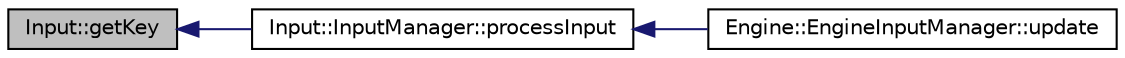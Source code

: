 digraph G
{
  edge [fontname="Helvetica",fontsize="10",labelfontname="Helvetica",labelfontsize="10"];
  node [fontname="Helvetica",fontsize="10",shape=record];
  rankdir="LR";
  Node1 [label="Input::getKey",height=0.2,width=0.4,color="black", fillcolor="grey75", style="filled" fontcolor="black"];
  Node1 -> Node2 [dir="back",color="midnightblue",fontsize="10",style="solid",fontname="Helvetica"];
  Node2 [label="Input::InputManager::processInput",height=0.2,width=0.4,color="black", fillcolor="white", style="filled",URL="$class_input_1_1_input_manager.html#a7bcad8c100eea21ce9d75385d6ce5081"];
  Node2 -> Node3 [dir="back",color="midnightblue",fontsize="10",style="solid",fontname="Helvetica"];
  Node3 [label="Engine::EngineInputManager::update",height=0.2,width=0.4,color="black", fillcolor="white", style="filled",URL="$class_engine_1_1_engine_input_manager.html#a9e498a09e866f109b2d59d371f390ad6"];
}
